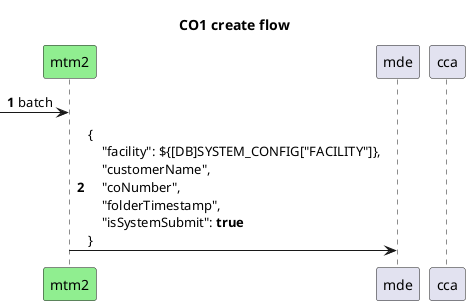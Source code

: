 @startuml
'https://plantuml.com/sequence-diagram

title CO1 create flow

participant mtm2 #lightgreen
participant mde
participant cca
''' 264 batch.getOrderProduct().getCustomer().getCustomerName()
autonumber

-> mtm2: batch
mtm2 -> mde: {\n    "facility": ${[DB]SYSTEM_CONFIG["FACILITY"]},\n    "customerName",\n    "coNumber",\n    "folderTimestamp",\n    "isSystemSubmit": **true**\n}

@enduml